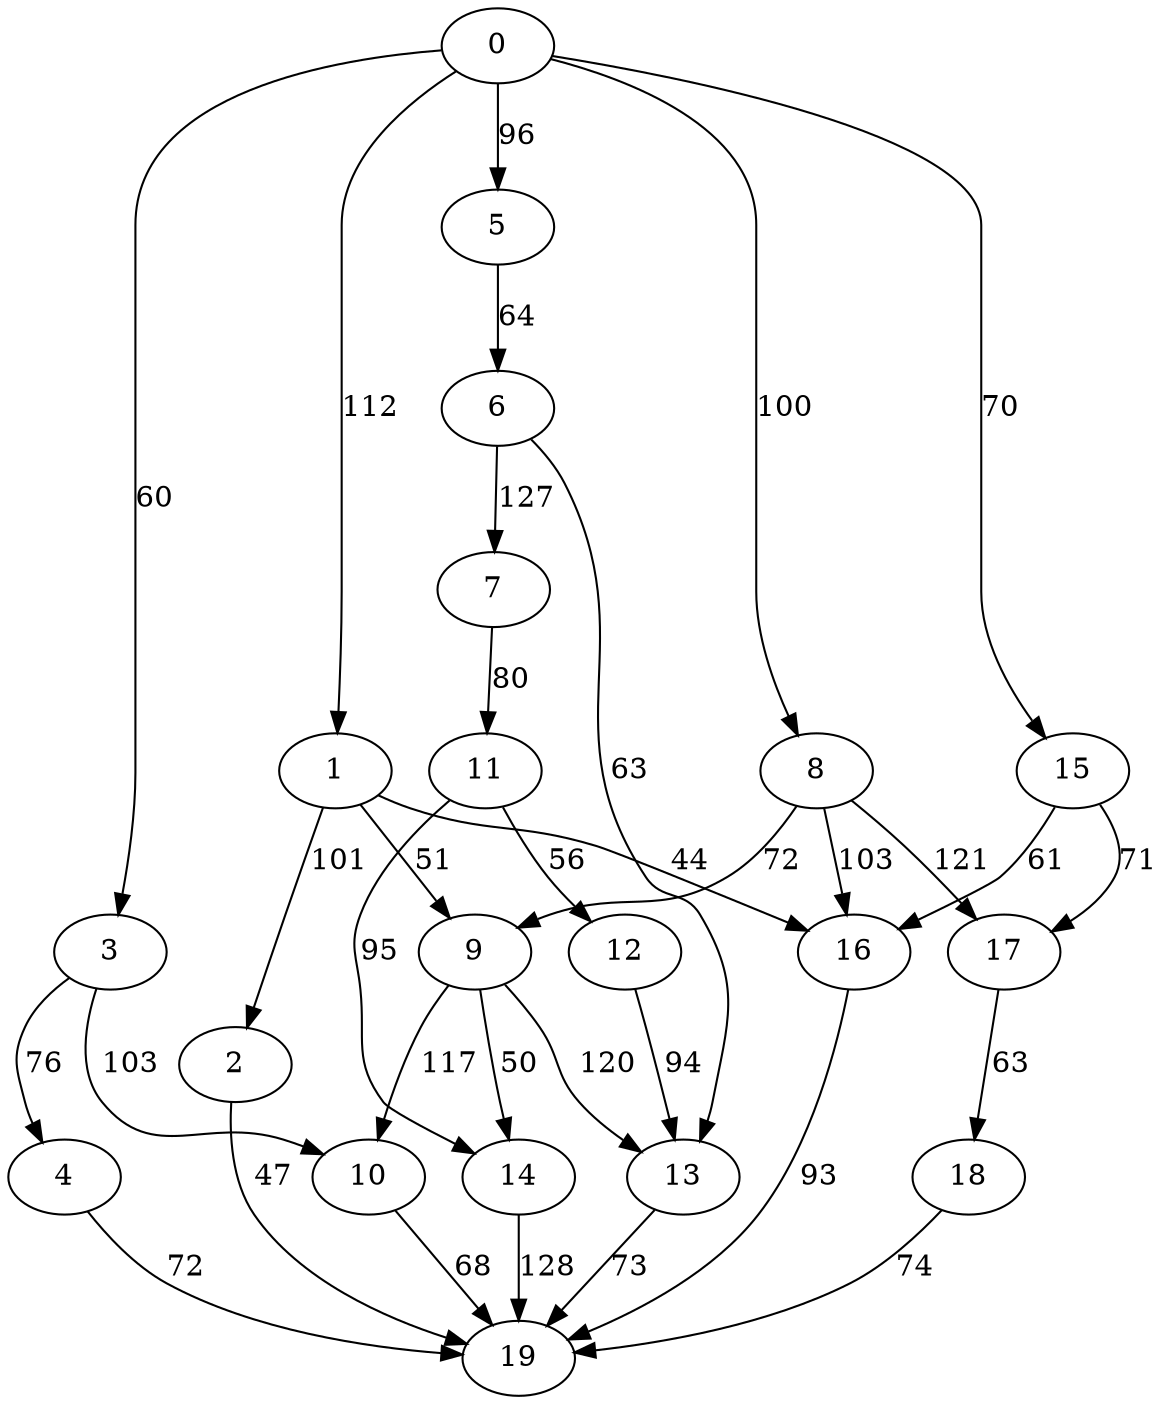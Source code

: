 digraph t20p6r5_4 {
0 -> 1 [ label = 112 ];
0 -> 3 [ label = 60 ];
0 -> 5 [ label = 96 ];
0 -> 8 [ label = 100 ];
0 -> 15 [ label = 70 ];
1 -> 2 [ label = 101 ];
1 -> 9 [ label = 51 ];
1 -> 16 [ label = 44 ];
2 -> 19 [ label = 47 ];
3 -> 4 [ label = 76 ];
3 -> 10 [ label = 103 ];
4 -> 19 [ label = 72 ];
5 -> 6 [ label = 64 ];
6 -> 7 [ label = 127 ];
6 -> 13 [ label = 63 ];
7 -> 11 [ label = 80 ];
8 -> 9 [ label = 72 ];
8 -> 16 [ label = 103 ];
8 -> 17 [ label = 121 ];
9 -> 10 [ label = 117 ];
9 -> 13 [ label = 120 ];
9 -> 14 [ label = 50 ];
10 -> 19 [ label = 68 ];
11 -> 12 [ label = 56 ];
11 -> 14 [ label = 95 ];
12 -> 13 [ label = 94 ];
13 -> 19 [ label = 73 ];
14 -> 19 [ label = 128 ];
15 -> 16 [ label = 61 ];
15 -> 17 [ label = 71 ];
16 -> 19 [ label = 93 ];
17 -> 18 [ label = 63 ];
18 -> 19 [ label = 74 ];
 }

